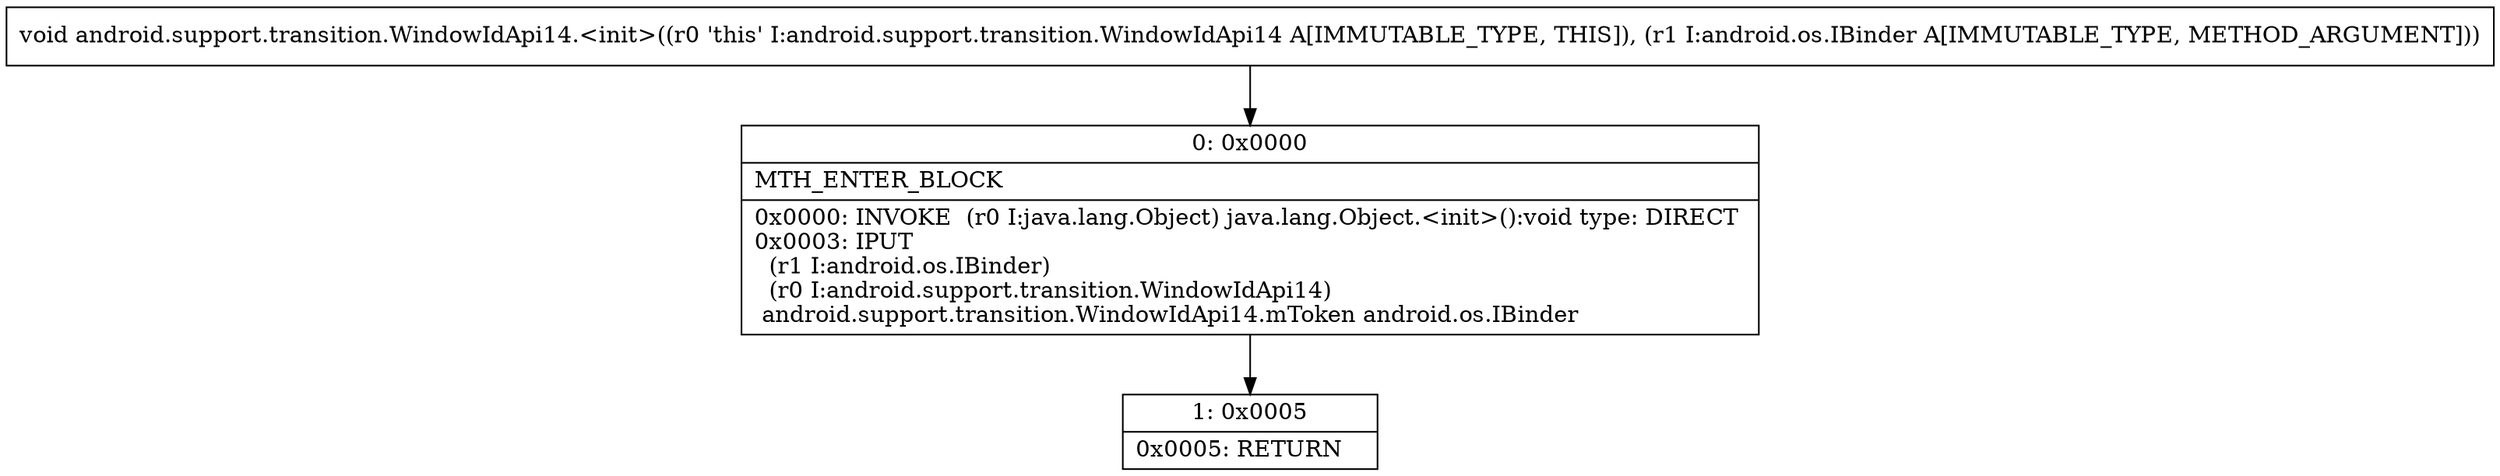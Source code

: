 digraph "CFG forandroid.support.transition.WindowIdApi14.\<init\>(Landroid\/os\/IBinder;)V" {
Node_0 [shape=record,label="{0\:\ 0x0000|MTH_ENTER_BLOCK\l|0x0000: INVOKE  (r0 I:java.lang.Object) java.lang.Object.\<init\>():void type: DIRECT \l0x0003: IPUT  \l  (r1 I:android.os.IBinder)\l  (r0 I:android.support.transition.WindowIdApi14)\l android.support.transition.WindowIdApi14.mToken android.os.IBinder \l}"];
Node_1 [shape=record,label="{1\:\ 0x0005|0x0005: RETURN   \l}"];
MethodNode[shape=record,label="{void android.support.transition.WindowIdApi14.\<init\>((r0 'this' I:android.support.transition.WindowIdApi14 A[IMMUTABLE_TYPE, THIS]), (r1 I:android.os.IBinder A[IMMUTABLE_TYPE, METHOD_ARGUMENT])) }"];
MethodNode -> Node_0;
Node_0 -> Node_1;
}

